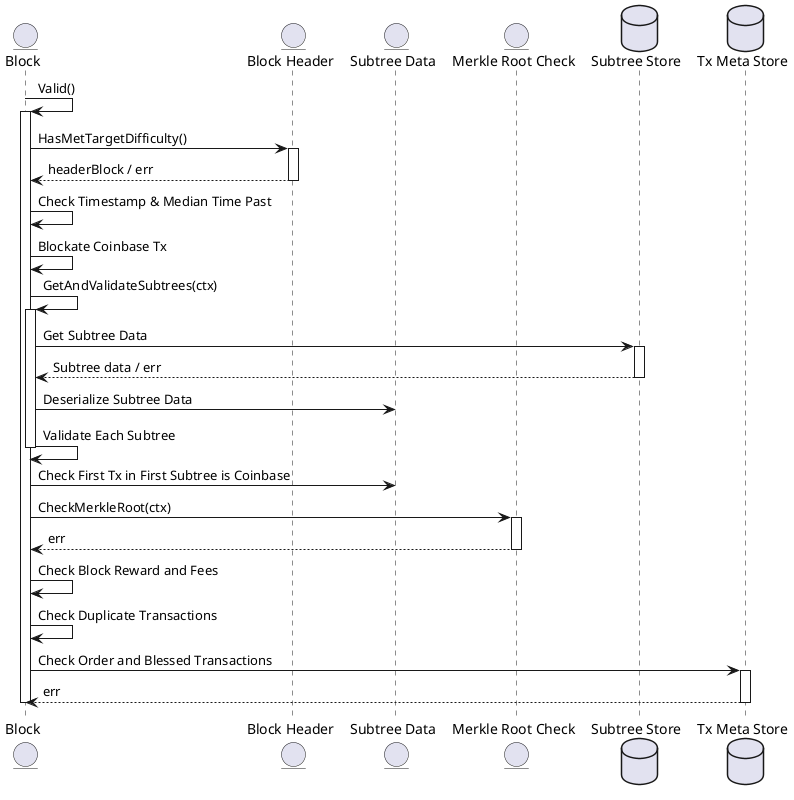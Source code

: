 @startuml
entity "Block" as Block
entity "Block Header" as Header
entity "Subtree Data" as SubtreeData
entity "Merkle Root Check" as MerkleRootCheck
database "Subtree Store" as SubtreeStore
database "Tx Meta Store" as TxMetaStore

Block -> Block: Valid()
activate Block

Block -> Header: HasMetTargetDifficulty()
activate Header

Header--> Block: headerBlock / err

deactivate Header


Block -> Block: Check Timestamp & Median Time Past
Block -> Block: Blockate Coinbase Tx


' Detailed GetAndValidateSubtrees process
Block -> Block: GetAndValidateSubtrees(ctx)
activate Block

Block -> SubtreeStore: Get Subtree Data
activate SubtreeStore
SubtreeStore --> Block: Subtree data / err
deactivate SubtreeStore

Block -> SubtreeData: Deserialize Subtree Data
Block -> Block: Validate Each Subtree

deactivate Block
' End of detailed GetAndValidateSubtrees process


Block -> SubtreeData: Check First Tx in First Subtree is Coinbase
Block -> MerkleRootCheck: CheckMerkleRoot(ctx)
activate MerkleRootCheck
MerkleRootCheck --> Block: err
deactivate MerkleRootCheck

Block -> Block: Check Block Reward and Fees
Block -> Block: Check Duplicate Transactions
Block -> TxMetaStore: Check Order and Blessed Transactions
activate TxMetaStore
TxMetaStore --> Block: err
deactivate TxMetaStore

deactivate Block

@enduml
